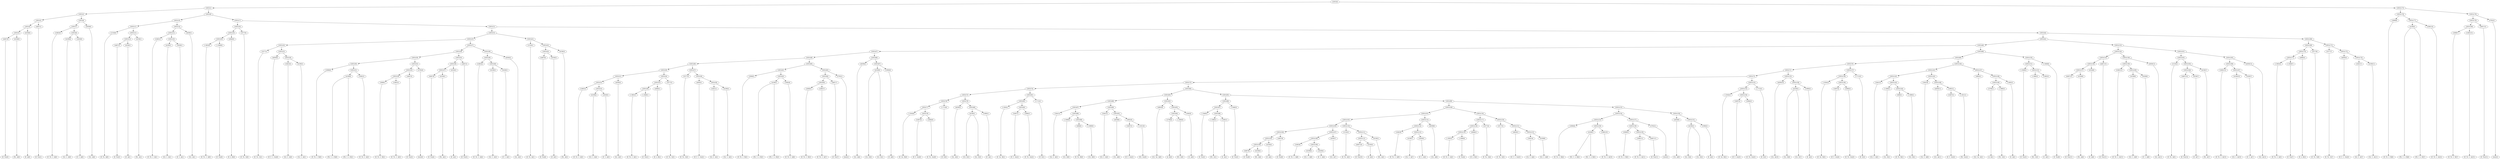 digraph sample{
"L4467(0)"->"[D  Fis](0)"
"L4236(0)"->"[Fis  A](0)"
"L5925(5)"->"L4467(0)"
"L5925(5)"->"L4236(0)"
"L4256(0)"->"[D  A](0)"
"L5925(4)"->"L5925(5)"
"L5925(4)"->"L4256(0)"
"L4467(1)"->"[D  Fis](1)"
"L5925(3)"->"L5925(4)"
"L5925(3)"->"L4467(1)"
"L2482(0)"->"[E  Fis  G  A](0)"
"L4109(0)"->"[Cis  G  A](0)"
"L3428(0)"->"[E  G  A](0)"
"L5925(8)"->"L4109(0)"
"L5925(8)"->"L3428(0)"
"L5925(7)"->"L2482(0)"
"L5925(7)"->"L5925(8)"
"L4039(0)"->"[Cis  A](0)"
"L5925(6)"->"L5925(7)"
"L5925(6)"->"L4039(0)"
"L5925(2)"->"L5925(3)"
"L5925(2)"->"L5925(6)"
"L1516(0)"->"[D  Fis  A](0)"
"L4467(2)"->"[D  Fis](2)"
"L4256(1)"->"[D  A](1)"
"L5925(13)"->"L4467(2)"
"L5925(13)"->"L4256(1)"
"L4236(1)"->"[Fis  A](1)"
"L5925(12)"->"L5925(13)"
"L5925(12)"->"L4236(1)"
"L5925(11)"->"L1516(0)"
"L5925(11)"->"L5925(12)"
"L2482(1)"->"[E  Fis  G  A](1)"
"L4109(1)"->"[Cis  G  A](1)"
"L3428(1)"->"[E  G  A](1)"
"L5925(16)"->"L4109(1)"
"L5925(16)"->"L3428(1)"
"L5925(15)"->"L2482(1)"
"L5925(15)"->"L5925(16)"
"L4039(1)"->"[Cis  A](1)"
"L5925(14)"->"L5925(15)"
"L5925(14)"->"L4039(1)"
"L5925(10)"->"L5925(11)"
"L5925(10)"->"L5925(14)"
"L-1803(0)"->"[D  Fis  G  A](0)"
"L-1849(0)"->"[E  Fis](0)"
"L5925(20)"->"L-1803(0)"
"L5925(20)"->"L-1849(0)"
"L4946(0)"->"[D  A  B](0)"
"L5925(19)"->"L5925(20)"
"L5925(19)"->"L4946(0)"
"L3577(0)"->"[E  Fis  G](0)"
"L5925(18)"->"L5925(19)"
"L5925(18)"->"L3577(0)"
"L3577(1)"->"[E  Fis  G](1)"
"L4659(0)"->"[D  E  G  Gis](0)"
"L3441(0)"->"[Cis  E  A](0)"
"L4109(2)"->"[Cis  G  A](2)"
"L5925(26)"->"L3441(0)"
"L5925(26)"->"L4109(2)"
"L5925(25)"->"L4659(0)"
"L5925(25)"->"L5925(26)"
"L5925(24)"->"L3577(1)"
"L5925(24)"->"L5925(25)"
"L2608(0)"->"[D  Fis  G  B](0)"
"L4108(0)"->"[Fis  G  A  B](0)"
"L4108(0)"->"[Fis  G  A  B](1)"
"L2482(2)"->"[E  Fis  G  A](2)"
"L5925(31)"->"L4108(0)"
"L5925(31)"->"L2482(2)"
"L5925(30)"->"L2608(0)"
"L5925(30)"->"L5925(31)"
"L2608(1)"->"[D  Fis  G  B](1)"
"L2482(3)"->"[E  Fis  G  A](3)"
"L5925(34)"->"L2608(1)"
"L5925(34)"->"L2482(3)"
"L4467(3)"->"[D  Fis](3)"
"L5925(33)"->"L5925(34)"
"L5925(33)"->"L4467(3)"
"L3765(0)"->"[rest](0)"
"L5925(32)"->"L5925(33)"
"L5925(32)"->"L3765(0)"
"L5925(29)"->"L5925(30)"
"L5925(29)"->"L5925(32)"
"L4467(4)"->"[D  Fis](4)"
"L4236(2)"->"[Fis  A](2)"
"L5925(37)"->"L4467(4)"
"L5925(37)"->"L4236(2)"
"L4256(2)"->"[D  A](2)"
"L5925(36)"->"L5925(37)"
"L5925(36)"->"L4256(2)"
"L4467(5)"->"[D  Fis](5)"
"L5925(35)"->"L5925(36)"
"L5925(35)"->"L4467(5)"
"L5925(28)"->"L5925(29)"
"L5925(28)"->"L5925(35)"
"L2482(4)"->"[E  Fis  G  A](4)"
"L4109(3)"->"[Cis  G  A](3)"
"L3428(2)"->"[E  G  A](2)"
"L5925(40)"->"L4109(3)"
"L5925(40)"->"L3428(2)"
"L5925(39)"->"L2482(4)"
"L5925(39)"->"L5925(40)"
"L4039(2)"->"[Cis  A](2)"
"L5925(38)"->"L5925(39)"
"L5925(38)"->"L4039(2)"
"L5925(27)"->"L5925(28)"
"L5925(27)"->"L5925(38)"
"L5925(23)"->"L5925(24)"
"L5925(23)"->"L5925(27)"
"L1516(1)"->"[D  Fis  A](1)"
"L4467(6)"->"[D  Fis](6)"
"L4256(3)"->"[D  A](3)"
"L5925(43)"->"L4467(6)"
"L5925(43)"->"L4256(3)"
"L4236(3)"->"[Fis  A](3)"
"L5925(42)"->"L5925(43)"
"L5925(42)"->"L4236(3)"
"L5925(41)"->"L1516(1)"
"L5925(41)"->"L5925(42)"
"L5925(22)"->"L5925(23)"
"L5925(22)"->"L5925(41)"
"L2482(5)"->"[E  Fis  G  A](5)"
"L4109(4)"->"[Cis  G  A](4)"
"L3428(3)"->"[E  G  A](3)"
"L5925(53)"->"L4109(4)"
"L5925(53)"->"L3428(3)"
"L5925(52)"->"L2482(5)"
"L5925(52)"->"L5925(53)"
"L4039(3)"->"[Cis  A](3)"
"L5925(51)"->"L5925(52)"
"L5925(51)"->"L4039(3)"
"L-1803(1)"->"[D  Fis  G  A](1)"
"L-1849(1)"->"[E  Fis](1)"
"L5925(56)"->"L-1803(1)"
"L5925(56)"->"L-1849(1)"
"L4946(1)"->"[D  A  B](1)"
"L5925(55)"->"L5925(56)"
"L5925(55)"->"L4946(1)"
"L3577(2)"->"[E  Fis  G](2)"
"L5925(54)"->"L5925(55)"
"L5925(54)"->"L3577(2)"
"L5925(50)"->"L5925(51)"
"L5925(50)"->"L5925(54)"
"L3577(3)"->"[E  Fis  G](3)"
"L4659(1)"->"[D  E  G  Gis](1)"
"L3441(1)"->"[Cis  E  A](1)"
"L4109(5)"->"[Cis  G  A](5)"
"L5925(59)"->"L3441(1)"
"L5925(59)"->"L4109(5)"
"L5925(58)"->"L4659(1)"
"L5925(58)"->"L5925(59)"
"L5925(57)"->"L3577(3)"
"L5925(57)"->"L5925(58)"
"L5925(49)"->"L5925(50)"
"L5925(49)"->"L5925(57)"
"L2608(2)"->"[D  Fis  G  B](2)"
"L4108(1)"->"[Fis  G  A  B](2)"
"L4108(1)"->"[Fis  G  A  B](3)"
"L2482(6)"->"[E  Fis  G  A](6)"
"L5925(62)"->"L4108(1)"
"L5925(62)"->"L2482(6)"
"L5925(61)"->"L2608(2)"
"L5925(61)"->"L5925(62)"
"L2608(3)"->"[D  Fis  G  B](3)"
"L2482(7)"->"[E  Fis  G  A](7)"
"L5925(65)"->"L2608(3)"
"L5925(65)"->"L2482(7)"
"L4467(7)"->"[D  Fis](7)"
"L5925(64)"->"L5925(65)"
"L5925(64)"->"L4467(7)"
"L3765(1)"->"[rest](1)"
"L5925(63)"->"L5925(64)"
"L5925(63)"->"L3765(1)"
"L5925(60)"->"L5925(61)"
"L5925(60)"->"L5925(63)"
"L5925(48)"->"L5925(49)"
"L5925(48)"->"L5925(60)"
"L4039(4)"->"[Cis  A](4)"
"L4239(0)"->"[Cis  E](0)"
"L4239(0)"->"[Cis  E](1)"
"L1900(0)"->"[E  A](0)"
"L5925(67)"->"L4239(0)"
"L5925(67)"->"L1900(0)"
"L5925(66)"->"L4039(4)"
"L5925(66)"->"L5925(67)"
"L5925(47)"->"L5925(48)"
"L5925(47)"->"L5925(66)"
"L-1834(0)"->"[D  Gis  B](0)"
"L5497(0)"->"[D  E  Gis](0)"
"L5684(0)"->"[E  Fis  Gis](0)"
"L5925(78)"->"L5497(0)"
"L5925(78)"->"L5684(0)"
"L5925(77)"->"L-1834(0)"
"L5925(77)"->"L5925(78)"
"L-1713(0)"->"[D  E](0)"
"L5925(76)"->"L5925(77)"
"L5925(76)"->"L-1713(0)"
"L4039(5)"->"[Cis  A](5)"
"L4239(1)"->"[Cis  E](2)"
"L4239(1)"->"[Cis  E](3)"
"L1900(1)"->"[E  A](1)"
"L5925(80)"->"L4239(1)"
"L5925(80)"->"L1900(1)"
"L5925(79)"->"L4039(5)"
"L5925(79)"->"L5925(80)"
"L5925(75)"->"L5925(76)"
"L5925(75)"->"L5925(79)"
"L-1834(1)"->"[D  Gis  B](1)"
"L5497(1)"->"[D  E  Gis](1)"
"L5684(1)"->"[E  Fis  Gis](1)"
"L5925(83)"->"L5497(1)"
"L5925(83)"->"L5684(1)"
"L5925(82)"->"L-1834(1)"
"L5925(82)"->"L5925(83)"
"L-1713(1)"->"[D  E](1)"
"L5925(81)"->"L5925(82)"
"L5925(81)"->"L-1713(1)"
"L5925(74)"->"L5925(75)"
"L5925(74)"->"L5925(81)"
"L3441(2)"->"[Cis  E  A](2)"
"L-1606(0)"->"[Cis  D](0)"
"L608(0)"->"[D  Fis  B](0)"
"L-1669(0)"->"[Cis  B](0)"
"L5925(89)"->"L608(0)"
"L5925(89)"->"L-1669(0)"
"L5925(88)"->"L-1606(0)"
"L5925(88)"->"L5925(89)"
"L5925(87)"->"L3441(2)"
"L5925(87)"->"L5925(88)"
"L3441(3)"->"[Cis  E  A](3)"
"L4039(6)"->"[Cis  A](6)"
"L5497(2)"->"[D  E  Gis](2)"
"L-1621(0)"->"[Fis  Gis](0)"
"L5902(0)"->"L5497(2)"
"L5902(0)"->"L-1621(0)"
"L5925(91)"->"L4039(6)"
"L5925(91)"->"L5902(0)"
"L5925(90)"->"L3441(3)"
"L5925(90)"->"L5925(91)"
"L5925(86)"->"L5925(87)"
"L5925(86)"->"L5925(90)"
"L4903(0)"->"[Cis  Gis  A](0)"
"L3706(0)"->"[A  B](0)"
"L-1860(0)"->"[Fis  G](0)"
"L5925(94)"->"L3706(0)"
"L5925(94)"->"L-1860(0)"
"L1465(0)"->"[G  A](0)"
"L5925(93)"->"L5925(94)"
"L5925(93)"->"L1465(0)"
"L5925(92)"->"L4903(0)"
"L5925(92)"->"L5925(93)"
"L5925(85)"->"L5925(86)"
"L5925(85)"->"L5925(92)"
"L-1849(2)"->"[E  Fis](2)"
"L-1860(1)"->"[Fis  G](1)"
"L1465(1)"->"[G  A](1)"
"L5925(98)"->"L-1860(1)"
"L5925(98)"->"L1465(1)"
"L5925(97)"->"L-1849(2)"
"L5925(97)"->"L5925(98)"
"L-1849(3)"->"[E  Fis](3)"
"L5925(96)"->"L5925(97)"
"L5925(96)"->"L-1849(3)"
"L4467(8)"->"[D  Fis](8)"
"L4236(4)"->"[Fis  A](4)"
"L5925(106)"->"L4467(8)"
"L5925(106)"->"L4236(4)"
"L4256(4)"->"[D  A](4)"
"L5925(105)"->"L5925(106)"
"L5925(105)"->"L4256(4)"
"L4467(9)"->"[D  Fis](9)"
"L5925(104)"->"L5925(105)"
"L5925(104)"->"L4467(9)"
"L2482(8)"->"[E  Fis  G  A](8)"
"L4109(6)"->"[Cis  G  A](6)"
"L3428(4)"->"[E  G  A](4)"
"L5925(109)"->"L4109(6)"
"L5925(109)"->"L3428(4)"
"L5925(108)"->"L2482(8)"
"L5925(108)"->"L5925(109)"
"L4039(7)"->"[Cis  A](7)"
"L5925(107)"->"L5925(108)"
"L5925(107)"->"L4039(7)"
"L5925(103)"->"L5925(104)"
"L5925(103)"->"L5925(107)"
"L1516(2)"->"[D  Fis  A](2)"
"L4467(10)"->"[D  Fis](10)"
"L4256(5)"->"[D  A](5)"
"L5925(112)"->"L4467(10)"
"L5925(112)"->"L4256(5)"
"L4236(5)"->"[Fis  A](5)"
"L5925(111)"->"L5925(112)"
"L5925(111)"->"L4236(5)"
"L5925(110)"->"L1516(2)"
"L5925(110)"->"L5925(111)"
"L5925(102)"->"L5925(103)"
"L5925(102)"->"L5925(110)"
"L2482(9)"->"[E  Fis  G  A](9)"
"L4109(7)"->"[Cis  G  A](7)"
"L3428(5)"->"[E  G  A](5)"
"L5925(115)"->"L4109(7)"
"L5925(115)"->"L3428(5)"
"L5925(114)"->"L2482(9)"
"L5925(114)"->"L5925(115)"
"L4039(8)"->"[Cis  A](8)"
"L5925(113)"->"L5925(114)"
"L5925(113)"->"L4039(8)"
"L5925(101)"->"L5925(102)"
"L5925(101)"->"L5925(113)"
"L-1803(2)"->"[D  Fis  G  A](2)"
"L-1849(4)"->"[E  Fis](4)"
"L5925(119)"->"L-1803(2)"
"L5925(119)"->"L-1849(4)"
"L4946(2)"->"[D  A  B](2)"
"L5925(118)"->"L5925(119)"
"L5925(118)"->"L4946(2)"
"L3577(4)"->"[E  Fis  G](4)"
"L5925(117)"->"L5925(118)"
"L5925(117)"->"L3577(4)"
"L3577(5)"->"[E  Fis  G](5)"
"L4659(2)"->"[D  E  G  Gis](2)"
"L3441(4)"->"[Cis  E  A](4)"
"L4109(8)"->"[Cis  G  A](8)"
"L5925(122)"->"L3441(4)"
"L5925(122)"->"L4109(8)"
"L5925(121)"->"L4659(2)"
"L5925(121)"->"L5925(122)"
"L5925(120)"->"L3577(5)"
"L5925(120)"->"L5925(121)"
"L5925(116)"->"L5925(117)"
"L5925(116)"->"L5925(120)"
"L5925(100)"->"L5925(101)"
"L5925(100)"->"L5925(116)"
"L2608(4)"->"[D  Fis  G  B](4)"
"L4108(2)"->"[Fis  G  A  B](4)"
"L4108(2)"->"[Fis  G  A  B](5)"
"L2482(10)"->"[E  Fis  G  A](10)"
"L5925(126)"->"L4108(2)"
"L5925(126)"->"L2482(10)"
"L5925(125)"->"L2608(4)"
"L5925(125)"->"L5925(126)"
"L2608(5)"->"[D  Fis  G  B](5)"
"L2482(11)"->"[E  Fis  G  A](11)"
"L4467(11)"->"[D  Fis](11)"
"L5925(129)"->"L2482(11)"
"L5925(129)"->"L4467(11)"
"L5925(128)"->"L2608(5)"
"L5925(128)"->"L5925(129)"
"L3765(2)"->"[rest](2)"
"L5925(127)"->"L5925(128)"
"L5925(127)"->"L3765(2)"
"L5925(124)"->"L5925(125)"
"L5925(124)"->"L5925(127)"
"L4039(9)"->"[Cis  A](9)"
"L4239(2)"->"[Cis  E](4)"
"L4239(2)"->"[Cis  E](5)"
"L1900(2)"->"[E  A](2)"
"L5925(131)"->"L4239(2)"
"L5925(131)"->"L1900(2)"
"L5925(130)"->"L4039(9)"
"L5925(130)"->"L5925(131)"
"L5925(123)"->"L5925(124)"
"L5925(123)"->"L5925(130)"
"L5925(99)"->"L5925(100)"
"L5925(99)"->"L5925(123)"
"L5925(95)"->"L5925(96)"
"L5925(95)"->"L5925(99)"
"L5925(84)"->"L5925(85)"
"L5925(84)"->"L5925(95)"
"L5925(73)"->"L5925(74)"
"L5925(73)"->"L5925(84)"
"L-1834(2)"->"[D  Gis  B](2)"
"L5497(3)"->"[D  E  Gis](3)"
"L5684(2)"->"[E  Fis  Gis](2)"
"L5925(134)"->"L5497(3)"
"L5925(134)"->"L5684(2)"
"L5925(133)"->"L-1834(2)"
"L5925(133)"->"L5925(134)"
"L-1713(2)"->"[D  E](2)"
"L5925(132)"->"L5925(133)"
"L5925(132)"->"L-1713(2)"
"L5925(72)"->"L5925(73)"
"L5925(72)"->"L5925(132)"
"L4039(10)"->"[Cis  A](10)"
"L4239(3)"->"[Cis  E](6)"
"L4239(3)"->"[Cis  E](7)"
"L1900(3)"->"[E  A](3)"
"L5925(136)"->"L4239(3)"
"L5925(136)"->"L1900(3)"
"L5925(135)"->"L4039(10)"
"L5925(135)"->"L5925(136)"
"L5925(71)"->"L5925(72)"
"L5925(71)"->"L5925(135)"
"L-1834(3)"->"[D  Gis  B](3)"
"L5497(4)"->"[D  E  Gis](4)"
"L5684(3)"->"[E  Fis  Gis](3)"
"L5925(139)"->"L5497(4)"
"L5925(139)"->"L5684(3)"
"L5925(138)"->"L-1834(3)"
"L5925(138)"->"L5925(139)"
"L-1713(3)"->"[D  E](3)"
"L5925(137)"->"L5925(138)"
"L5925(137)"->"L-1713(3)"
"L5925(70)"->"L5925(71)"
"L5925(70)"->"L5925(137)"
"L3441(5)"->"[Cis  E  A](5)"
"L-1606(1)"->"[Cis  D](1)"
"L608(1)"->"[D  Fis  B](1)"
"L-1669(1)"->"[Cis  B](1)"
"L5925(144)"->"L608(1)"
"L5925(144)"->"L-1669(1)"
"L5925(143)"->"L-1606(1)"
"L5925(143)"->"L5925(144)"
"L5925(142)"->"L3441(5)"
"L5925(142)"->"L5925(143)"
"L3441(6)"->"[Cis  E  A](6)"
"L4039(11)"->"[Cis  A](11)"
"L5497(5)"->"[D  E  Gis](5)"
"L-1621(1)"->"[Fis  Gis](1)"
"L5902(1)"->"L5497(5)"
"L5902(1)"->"L-1621(1)"
"L5925(146)"->"L4039(11)"
"L5925(146)"->"L5902(1)"
"L5925(145)"->"L3441(6)"
"L5925(145)"->"L5925(146)"
"L5925(141)"->"L5925(142)"
"L5925(141)"->"L5925(145)"
"L4903(1)"->"[Cis  Gis  A](1)"
"L3706(1)"->"[A  B](1)"
"L-1860(2)"->"[Fis  G](2)"
"L5925(149)"->"L3706(1)"
"L5925(149)"->"L-1860(2)"
"L1465(2)"->"[G  A](2)"
"L5925(148)"->"L5925(149)"
"L5925(148)"->"L1465(2)"
"L5925(147)"->"L4903(1)"
"L5925(147)"->"L5925(148)"
"L5925(140)"->"L5925(141)"
"L5925(140)"->"L5925(147)"
"L5925(69)"->"L5925(70)"
"L5925(69)"->"L5925(140)"
"L-1849(5)"->"[E  Fis](5)"
"L-1860(3)"->"[Fis  G](3)"
"L1465(3)"->"[G  A](3)"
"L5925(152)"->"L-1860(3)"
"L5925(152)"->"L1465(3)"
"L5925(151)"->"L-1849(5)"
"L5925(151)"->"L5925(152)"
"L-1849(6)"->"[E  Fis](6)"
"L5925(150)"->"L5925(151)"
"L5925(150)"->"L-1849(6)"
"L5925(68)"->"L5925(69)"
"L5925(68)"->"L5925(150)"
"L5925(46)"->"L5925(47)"
"L5925(46)"->"L5925(68)"
"L4467(12)"->"[D  Fis](12)"
"L4236(6)"->"[Fis  A](6)"
"L5925(157)"->"L4467(12)"
"L5925(157)"->"L4236(6)"
"L4256(6)"->"[D  A](6)"
"L5925(156)"->"L5925(157)"
"L5925(156)"->"L4256(6)"
"L4467(13)"->"[D  Fis](13)"
"L5925(155)"->"L5925(156)"
"L5925(155)"->"L4467(13)"
"L2482(12)"->"[E  Fis  G  A](12)"
"L4109(9)"->"[Cis  G  A](9)"
"L3428(6)"->"[E  G  A](6)"
"L5925(160)"->"L4109(9)"
"L5925(160)"->"L3428(6)"
"L5925(159)"->"L2482(12)"
"L5925(159)"->"L5925(160)"
"L4039(12)"->"[Cis  A](12)"
"L5925(158)"->"L5925(159)"
"L5925(158)"->"L4039(12)"
"L5925(154)"->"L5925(155)"
"L5925(154)"->"L5925(158)"
"L1516(3)"->"[D  Fis  A](3)"
"L4467(14)"->"[D  Fis](14)"
"L4256(7)"->"[D  A](7)"
"L5925(164)"->"L4467(14)"
"L5925(164)"->"L4256(7)"
"L4236(7)"->"[Fis  A](7)"
"L5925(163)"->"L5925(164)"
"L5925(163)"->"L4236(7)"
"L5925(162)"->"L1516(3)"
"L5925(162)"->"L5925(163)"
"L2482(13)"->"[E  Fis  G  A](13)"
"L4109(10)"->"[Cis  G  A](10)"
"L3428(7)"->"[E  G  A](7)"
"L5925(167)"->"L4109(10)"
"L5925(167)"->"L3428(7)"
"L5925(166)"->"L2482(13)"
"L5925(166)"->"L5925(167)"
"L4039(13)"->"[Cis  A](13)"
"L5925(165)"->"L5925(166)"
"L5925(165)"->"L4039(13)"
"L5925(161)"->"L5925(162)"
"L5925(161)"->"L5925(165)"
"L5925(153)"->"L5925(154)"
"L5925(153)"->"L5925(161)"
"L5925(45)"->"L5925(46)"
"L5925(45)"->"L5925(153)"
"L-1803(3)"->"[D  Fis  G  A](3)"
"L-1849(7)"->"[E  Fis](7)"
"L5925(171)"->"L-1803(3)"
"L5925(171)"->"L-1849(7)"
"L4946(3)"->"[D  A  B](3)"
"L5925(170)"->"L5925(171)"
"L5925(170)"->"L4946(3)"
"L3577(6)"->"[E  Fis  G](6)"
"L5925(169)"->"L5925(170)"
"L5925(169)"->"L3577(6)"
"L3577(7)"->"[E  Fis  G](7)"
"L4659(3)"->"[D  E  G  Gis](3)"
"L3441(7)"->"[Cis  E  A](7)"
"L4109(11)"->"[Cis  G  A](11)"
"L5925(174)"->"L3441(7)"
"L5925(174)"->"L4109(11)"
"L5925(173)"->"L4659(3)"
"L5925(173)"->"L5925(174)"
"L5925(172)"->"L3577(7)"
"L5925(172)"->"L5925(173)"
"L5925(168)"->"L5925(169)"
"L5925(168)"->"L5925(172)"
"L5925(44)"->"L5925(45)"
"L5925(44)"->"L5925(168)"
"L5925(21)"->"L5925(22)"
"L5925(21)"->"L5925(44)"
"L5925(17)"->"L5925(18)"
"L5925(17)"->"L5925(21)"
"L5925(9)"->"L5925(10)"
"L5925(9)"->"L5925(17)"
"L5925(1)"->"L5925(2)"
"L5925(1)"->"L5925(9)"
"L2608(6)"->"[D  Fis  G  B](6)"
"L4108(3)"->"[Fis  G  A  B](6)"
"L4108(3)"->"[Fis  G  A  B](7)"
"L2482(14)"->"[E  Fis  G  A](14)"
"L5925(177)"->"L4108(3)"
"L5925(177)"->"L2482(14)"
"L5925(176)"->"L2608(6)"
"L5925(176)"->"L5925(177)"
"L2608(7)"->"[D  Fis  G  B](7)"
"L2482(15)"->"[E  Fis  G  A](15)"
"L5925(180)"->"L2608(7)"
"L5925(180)"->"L2482(15)"
"L4467(15)"->"[D  Fis](15)"
"L5925(179)"->"L5925(180)"
"L5925(179)"->"L4467(15)"
"L3765(3)"->"[rest](3)"
"L5925(178)"->"L5925(179)"
"L5925(178)"->"L3765(3)"
"L5925(175)"->"L5925(176)"
"L5925(175)"->"L5925(178)"
"L5925(0)"->"L5925(1)"
"L5925(0)"->"L5925(175)"
{rank = min; "L5925(0)"}
{rank = same; "L5925(1)"; "L5925(175)";}
{rank = same; "L5925(2)"; "L5925(9)"; "L5925(176)"; "L5925(178)";}
{rank = same; "L5925(3)"; "L5925(6)"; "L5925(10)"; "L5925(17)"; "L2608(6)"; "L5925(177)"; "L5925(179)"; "L3765(3)";}
{rank = same; "L5925(4)"; "L4467(1)"; "L5925(7)"; "L4039(0)"; "L5925(11)"; "L5925(14)"; "L5925(18)"; "L5925(21)"; "L4108(3)"; "L2482(14)"; "L5925(180)"; "L4467(15)";}
{rank = same; "L5925(5)"; "L4256(0)"; "L2482(0)"; "L5925(8)"; "L1516(0)"; "L5925(12)"; "L5925(15)"; "L4039(1)"; "L5925(19)"; "L3577(0)"; "L5925(22)"; "L5925(44)"; "L2608(7)"; "L2482(15)";}
{rank = same; "L4467(0)"; "L4236(0)"; "L4109(0)"; "L3428(0)"; "L5925(13)"; "L4236(1)"; "L2482(1)"; "L5925(16)"; "L5925(20)"; "L4946(0)"; "L5925(23)"; "L5925(41)"; "L5925(45)"; "L5925(168)";}
{rank = same; "L4467(2)"; "L4256(1)"; "L4109(1)"; "L3428(1)"; "L-1803(0)"; "L-1849(0)"; "L5925(24)"; "L5925(27)"; "L1516(1)"; "L5925(42)"; "L5925(46)"; "L5925(153)"; "L5925(169)"; "L5925(172)";}
{rank = same; "L3577(1)"; "L5925(25)"; "L5925(28)"; "L5925(38)"; "L5925(43)"; "L4236(3)"; "L5925(47)"; "L5925(68)"; "L5925(154)"; "L5925(161)"; "L5925(170)"; "L3577(6)"; "L3577(7)"; "L5925(173)";}
{rank = same; "L4659(0)"; "L5925(26)"; "L5925(29)"; "L5925(35)"; "L5925(39)"; "L4039(2)"; "L4467(6)"; "L4256(3)"; "L5925(48)"; "L5925(66)"; "L5925(69)"; "L5925(150)"; "L5925(155)"; "L5925(158)"; "L5925(162)"; "L5925(165)"; "L5925(171)"; "L4946(3)"; "L4659(3)"; "L5925(174)";}
{rank = same; "L3441(0)"; "L4109(2)"; "L5925(30)"; "L5925(32)"; "L5925(36)"; "L4467(5)"; "L2482(4)"; "L5925(40)"; "L5925(49)"; "L5925(60)"; "L4039(4)"; "L5925(67)"; "L5925(70)"; "L5925(140)"; "L5925(151)"; "L-1849(6)"; "L5925(156)"; "L4467(13)"; "L5925(159)"; "L4039(12)"; "L1516(3)"; "L5925(163)"; "L5925(166)"; "L4039(13)"; "L-1803(3)"; "L-1849(7)"; "L3441(7)"; "L4109(11)";}
{rank = same; "L2608(0)"; "L5925(31)"; "L5925(33)"; "L3765(0)"; "L5925(37)"; "L4256(2)"; "L4109(3)"; "L3428(2)"; "L5925(50)"; "L5925(57)"; "L5925(61)"; "L5925(63)"; "L4239(0)"; "L1900(0)"; "L5925(71)"; "L5925(137)"; "L5925(141)"; "L5925(147)"; "L-1849(5)"; "L5925(152)"; "L5925(157)"; "L4256(6)"; "L2482(12)"; "L5925(160)"; "L5925(164)"; "L4236(7)"; "L2482(13)"; "L5925(167)";}
{rank = same; "L4108(0)"; "L2482(2)"; "L5925(34)"; "L4467(3)"; "L4467(4)"; "L4236(2)"; "L5925(51)"; "L5925(54)"; "L3577(3)"; "L5925(58)"; "L2608(2)"; "L5925(62)"; "L5925(64)"; "L3765(1)"; "L5925(72)"; "L5925(135)"; "L5925(138)"; "L-1713(3)"; "L5925(142)"; "L5925(145)"; "L4903(1)"; "L5925(148)"; "L-1860(3)"; "L1465(3)"; "L4467(12)"; "L4236(6)"; "L4109(9)"; "L3428(6)"; "L4467(14)"; "L4256(7)"; "L4109(10)"; "L3428(7)";}
{rank = same; "L2608(1)"; "L2482(3)"; "L5925(52)"; "L4039(3)"; "L5925(55)"; "L3577(2)"; "L4659(1)"; "L5925(59)"; "L4108(1)"; "L2482(6)"; "L5925(65)"; "L4467(7)"; "L5925(73)"; "L5925(132)"; "L4039(10)"; "L5925(136)"; "L-1834(3)"; "L5925(139)"; "L3441(5)"; "L5925(143)"; "L3441(6)"; "L5925(146)"; "L5925(149)"; "L1465(2)";}
{rank = same; "L2482(5)"; "L5925(53)"; "L5925(56)"; "L4946(1)"; "L3441(1)"; "L4109(5)"; "L2608(3)"; "L2482(7)"; "L5925(74)"; "L5925(84)"; "L5925(133)"; "L-1713(2)"; "L4239(3)"; "L1900(3)"; "L5497(4)"; "L5684(3)"; "L-1606(1)"; "L5925(144)"; "L4039(11)"; "L5902(1)"; "L3706(1)"; "L-1860(2)";}
{rank = same; "L4109(4)"; "L3428(3)"; "L-1803(1)"; "L-1849(1)"; "L5925(75)"; "L5925(81)"; "L5925(85)"; "L5925(95)"; "L-1834(2)"; "L5925(134)"; "L608(1)"; "L-1669(1)"; "L5497(5)"; "L-1621(1)";}
{rank = same; "L5925(76)"; "L5925(79)"; "L5925(82)"; "L-1713(1)"; "L5925(86)"; "L5925(92)"; "L5925(96)"; "L5925(99)"; "L5497(3)"; "L5684(2)";}
{rank = same; "L5925(77)"; "L-1713(0)"; "L4039(5)"; "L5925(80)"; "L-1834(1)"; "L5925(83)"; "L5925(87)"; "L5925(90)"; "L4903(0)"; "L5925(93)"; "L5925(97)"; "L-1849(3)"; "L5925(100)"; "L5925(123)";}
{rank = same; "L-1834(0)"; "L5925(78)"; "L4239(1)"; "L1900(1)"; "L5497(1)"; "L5684(1)"; "L3441(2)"; "L5925(88)"; "L3441(3)"; "L5925(91)"; "L5925(94)"; "L1465(0)"; "L-1849(2)"; "L5925(98)"; "L5925(101)"; "L5925(116)"; "L5925(124)"; "L5925(130)";}
{rank = same; "L5497(0)"; "L5684(0)"; "L-1606(0)"; "L5925(89)"; "L4039(6)"; "L5902(0)"; "L3706(0)"; "L-1860(0)"; "L-1860(1)"; "L1465(1)"; "L5925(102)"; "L5925(113)"; "L5925(117)"; "L5925(120)"; "L5925(125)"; "L5925(127)"; "L4039(9)"; "L5925(131)";}
{rank = same; "L608(0)"; "L-1669(0)"; "L5497(2)"; "L-1621(0)"; "L5925(103)"; "L5925(110)"; "L5925(114)"; "L4039(8)"; "L5925(118)"; "L3577(4)"; "L3577(5)"; "L5925(121)"; "L2608(4)"; "L5925(126)"; "L5925(128)"; "L3765(2)"; "L4239(2)"; "L1900(2)";}
{rank = same; "L5925(104)"; "L5925(107)"; "L1516(2)"; "L5925(111)"; "L2482(9)"; "L5925(115)"; "L5925(119)"; "L4946(2)"; "L4659(2)"; "L5925(122)"; "L4108(2)"; "L2482(10)"; "L2608(5)"; "L5925(129)";}
{rank = same; "L5925(105)"; "L4467(9)"; "L5925(108)"; "L4039(7)"; "L5925(112)"; "L4236(5)"; "L4109(7)"; "L3428(5)"; "L-1803(2)"; "L-1849(4)"; "L3441(4)"; "L4109(8)"; "L2482(11)"; "L4467(11)";}
{rank = same; "L5925(106)"; "L4256(4)"; "L2482(8)"; "L5925(109)"; "L4467(10)"; "L4256(5)";}
{rank = same; "L4467(8)"; "L4236(4)"; "L4109(6)"; "L3428(4)";}
{rank = max; "[A  B](0)"; "[A  B](1)"; "[Cis  A](0)"; "[Cis  A](1)"; "[Cis  A](10)"; "[Cis  A](11)"; "[Cis  A](12)"; "[Cis  A](13)"; "[Cis  A](2)"; "[Cis  A](3)"; "[Cis  A](4)"; "[Cis  A](5)"; "[Cis  A](6)"; "[Cis  A](7)"; "[Cis  A](8)"; "[Cis  A](9)"; "[Cis  B](0)"; "[Cis  B](1)"; "[Cis  D](0)"; "[Cis  D](1)"; "[Cis  E  A](0)"; "[Cis  E  A](1)"; "[Cis  E  A](2)"; "[Cis  E  A](3)"; "[Cis  E  A](4)"; "[Cis  E  A](5)"; "[Cis  E  A](6)"; "[Cis  E  A](7)"; "[Cis  E](0)"; "[Cis  E](1)"; "[Cis  E](2)"; "[Cis  E](3)"; "[Cis  E](4)"; "[Cis  E](5)"; "[Cis  E](6)"; "[Cis  E](7)"; "[Cis  G  A](0)"; "[Cis  G  A](1)"; "[Cis  G  A](10)"; "[Cis  G  A](11)"; "[Cis  G  A](2)"; "[Cis  G  A](3)"; "[Cis  G  A](4)"; "[Cis  G  A](5)"; "[Cis  G  A](6)"; "[Cis  G  A](7)"; "[Cis  G  A](8)"; "[Cis  G  A](9)"; "[Cis  Gis  A](0)"; "[Cis  Gis  A](1)"; "[D  A  B](0)"; "[D  A  B](1)"; "[D  A  B](2)"; "[D  A  B](3)"; "[D  A](0)"; "[D  A](1)"; "[D  A](2)"; "[D  A](3)"; "[D  A](4)"; "[D  A](5)"; "[D  A](6)"; "[D  A](7)"; "[D  E  G  Gis](0)"; "[D  E  G  Gis](1)"; "[D  E  G  Gis](2)"; "[D  E  G  Gis](3)"; "[D  E  Gis](0)"; "[D  E  Gis](1)"; "[D  E  Gis](2)"; "[D  E  Gis](3)"; "[D  E  Gis](4)"; "[D  E  Gis](5)"; "[D  E](0)"; "[D  E](1)"; "[D  E](2)"; "[D  E](3)"; "[D  Fis  A](0)"; "[D  Fis  A](1)"; "[D  Fis  A](2)"; "[D  Fis  A](3)"; "[D  Fis  B](0)"; "[D  Fis  B](1)"; "[D  Fis  G  A](0)"; "[D  Fis  G  A](1)"; "[D  Fis  G  A](2)"; "[D  Fis  G  A](3)"; "[D  Fis  G  B](0)"; "[D  Fis  G  B](1)"; "[D  Fis  G  B](2)"; "[D  Fis  G  B](3)"; "[D  Fis  G  B](4)"; "[D  Fis  G  B](5)"; "[D  Fis  G  B](6)"; "[D  Fis  G  B](7)"; "[D  Fis](0)"; "[D  Fis](1)"; "[D  Fis](10)"; "[D  Fis](11)"; "[D  Fis](12)"; "[D  Fis](13)"; "[D  Fis](14)"; "[D  Fis](15)"; "[D  Fis](2)"; "[D  Fis](3)"; "[D  Fis](4)"; "[D  Fis](5)"; "[D  Fis](6)"; "[D  Fis](7)"; "[D  Fis](8)"; "[D  Fis](9)"; "[D  Gis  B](0)"; "[D  Gis  B](1)"; "[D  Gis  B](2)"; "[D  Gis  B](3)"; "[E  A](0)"; "[E  A](1)"; "[E  A](2)"; "[E  A](3)"; "[E  Fis  G  A](0)"; "[E  Fis  G  A](1)"; "[E  Fis  G  A](10)"; "[E  Fis  G  A](11)"; "[E  Fis  G  A](12)"; "[E  Fis  G  A](13)"; "[E  Fis  G  A](14)"; "[E  Fis  G  A](15)"; "[E  Fis  G  A](2)"; "[E  Fis  G  A](3)"; "[E  Fis  G  A](4)"; "[E  Fis  G  A](5)"; "[E  Fis  G  A](6)"; "[E  Fis  G  A](7)"; "[E  Fis  G  A](8)"; "[E  Fis  G  A](9)"; "[E  Fis  G](0)"; "[E  Fis  G](1)"; "[E  Fis  G](2)"; "[E  Fis  G](3)"; "[E  Fis  G](4)"; "[E  Fis  G](5)"; "[E  Fis  G](6)"; "[E  Fis  G](7)"; "[E  Fis  Gis](0)"; "[E  Fis  Gis](1)"; "[E  Fis  Gis](2)"; "[E  Fis  Gis](3)"; "[E  Fis](0)"; "[E  Fis](1)"; "[E  Fis](2)"; "[E  Fis](3)"; "[E  Fis](4)"; "[E  Fis](5)"; "[E  Fis](6)"; "[E  Fis](7)"; "[E  G  A](0)"; "[E  G  A](1)"; "[E  G  A](2)"; "[E  G  A](3)"; "[E  G  A](4)"; "[E  G  A](5)"; "[E  G  A](6)"; "[E  G  A](7)"; "[Fis  A](0)"; "[Fis  A](1)"; "[Fis  A](2)"; "[Fis  A](3)"; "[Fis  A](4)"; "[Fis  A](5)"; "[Fis  A](6)"; "[Fis  A](7)"; "[Fis  G  A  B](0)"; "[Fis  G  A  B](1)"; "[Fis  G  A  B](2)"; "[Fis  G  A  B](3)"; "[Fis  G  A  B](4)"; "[Fis  G  A  B](5)"; "[Fis  G  A  B](6)"; "[Fis  G  A  B](7)"; "[Fis  G](0)"; "[Fis  G](1)"; "[Fis  G](2)"; "[Fis  G](3)"; "[Fis  Gis](0)"; "[Fis  Gis](1)"; "[G  A](0)"; "[G  A](1)"; "[G  A](2)"; "[G  A](3)"; "[rest](0)"; "[rest](1)"; "[rest](2)"; "[rest](3)";}
}